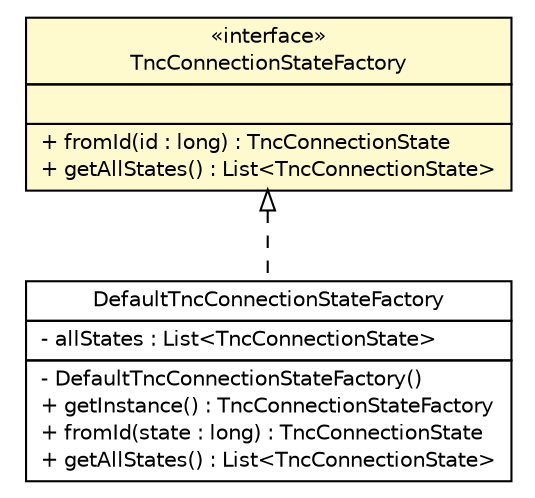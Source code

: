 #!/usr/local/bin/dot
#
# Class diagram 
# Generated by UMLGraph version R5_6 (http://www.umlgraph.org/)
#

digraph G {
	edge [fontname="Helvetica",fontsize=10,labelfontname="Helvetica",labelfontsize=10];
	node [fontname="Helvetica",fontsize=10,shape=plaintext];
	nodesep=0.25;
	ranksep=0.5;
	// de.hsbremen.tc.tnc.connection.TncConnectionStateFactory
	c1097 [label=<<table title="de.hsbremen.tc.tnc.connection.TncConnectionStateFactory" border="0" cellborder="1" cellspacing="0" cellpadding="2" port="p" bgcolor="lemonChiffon" href="./TncConnectionStateFactory.html">
		<tr><td><table border="0" cellspacing="0" cellpadding="1">
<tr><td align="center" balign="center"> &#171;interface&#187; </td></tr>
<tr><td align="center" balign="center"> TncConnectionStateFactory </td></tr>
		</table></td></tr>
		<tr><td><table border="0" cellspacing="0" cellpadding="1">
<tr><td align="left" balign="left">  </td></tr>
		</table></td></tr>
		<tr><td><table border="0" cellspacing="0" cellpadding="1">
<tr><td align="left" balign="left"> + fromId(id : long) : TncConnectionState </td></tr>
<tr><td align="left" balign="left"> + getAllStates() : List&lt;TncConnectionState&gt; </td></tr>
		</table></td></tr>
		</table>>, URL="./TncConnectionStateFactory.html", fontname="Helvetica", fontcolor="black", fontsize=10.0];
	// de.hsbremen.tc.tnc.connection.DefaultTncConnectionStateFactory
	c1098 [label=<<table title="de.hsbremen.tc.tnc.connection.DefaultTncConnectionStateFactory" border="0" cellborder="1" cellspacing="0" cellpadding="2" port="p" href="./DefaultTncConnectionStateFactory.html">
		<tr><td><table border="0" cellspacing="0" cellpadding="1">
<tr><td align="center" balign="center"> DefaultTncConnectionStateFactory </td></tr>
		</table></td></tr>
		<tr><td><table border="0" cellspacing="0" cellpadding="1">
<tr><td align="left" balign="left"> - allStates : List&lt;TncConnectionState&gt; </td></tr>
		</table></td></tr>
		<tr><td><table border="0" cellspacing="0" cellpadding="1">
<tr><td align="left" balign="left"> - DefaultTncConnectionStateFactory() </td></tr>
<tr><td align="left" balign="left"> + getInstance() : TncConnectionStateFactory </td></tr>
<tr><td align="left" balign="left"> + fromId(state : long) : TncConnectionState </td></tr>
<tr><td align="left" balign="left"> + getAllStates() : List&lt;TncConnectionState&gt; </td></tr>
		</table></td></tr>
		</table>>, URL="./DefaultTncConnectionStateFactory.html", fontname="Helvetica", fontcolor="black", fontsize=10.0];
	//de.hsbremen.tc.tnc.connection.DefaultTncConnectionStateFactory implements de.hsbremen.tc.tnc.connection.TncConnectionStateFactory
	c1097:p -> c1098:p [dir=back,arrowtail=empty,style=dashed];
}

